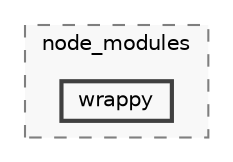 digraph "backend/node_modules/wrappy"
{
 // LATEX_PDF_SIZE
  bgcolor="transparent";
  edge [fontname=Helvetica,fontsize=10,labelfontname=Helvetica,labelfontsize=10];
  node [fontname=Helvetica,fontsize=10,shape=box,height=0.2,width=0.4];
  compound=true
  subgraph clusterdir_86dbea9de526ba50b112ba867d8b4b1f {
    graph [ bgcolor="#f8f8f8", pencolor="grey50", label="node_modules", fontname=Helvetica,fontsize=10 style="filled,dashed", URL="dir_86dbea9de526ba50b112ba867d8b4b1f.html",tooltip=""]
  dir_6a5b2ba59fc67f3e8d5697c1ecfbfdb6 [label="wrappy", fillcolor="#f8f8f8", color="grey25", style="filled,bold", URL="dir_6a5b2ba59fc67f3e8d5697c1ecfbfdb6.html",tooltip=""];
  }
}
